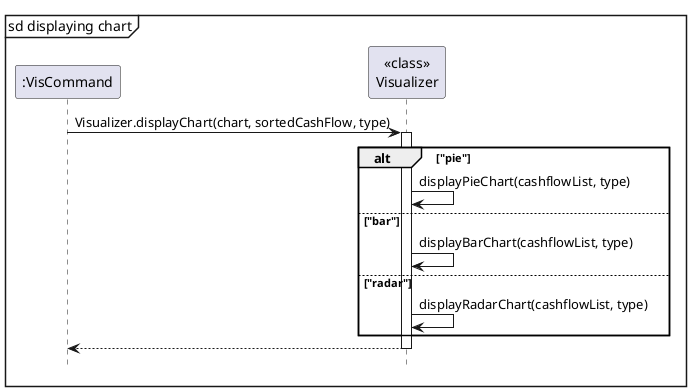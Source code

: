 @startuml

mainframe sd displaying chart

participant ":VisCommand"
participant "<<class>>\nVisualizer"

":VisCommand"-> "<<class>>\nVisualizer": Visualizer.displayChart(chart, sortedCashFlow, type)

activate "<<class>>\nVisualizer"

alt "pie"
    "<<class>>\nVisualizer" -> "<<class>>\nVisualizer": displayPieChart(cashflowList, type)
else "bar"
    "<<class>>\nVisualizer" -> "<<class>>\nVisualizer": displayBarChart(cashflowList, type)
else "radar"
    "<<class>>\nVisualizer" -> "<<class>>\nVisualizer": displayRadarChart(cashflowList, type)
end

return

hide footbox

@enduml